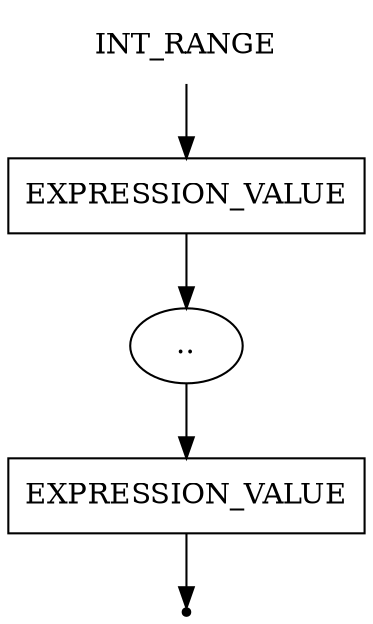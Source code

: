 digraph INT_RANGE {
    start [label=INT_RANGE shape=plaintext]
    expression_value [label=EXPRESSION_VALUE shape=box]
    two_dots [label=".." shape=oval]
    expression_value2 [label=EXPRESSION_VALUE shape=box]
    end [label="" shape=point]

    start -> expression_value
    expression_value -> two_dots
    two_dots -> expression_value2
    expression_value2 -> end
}